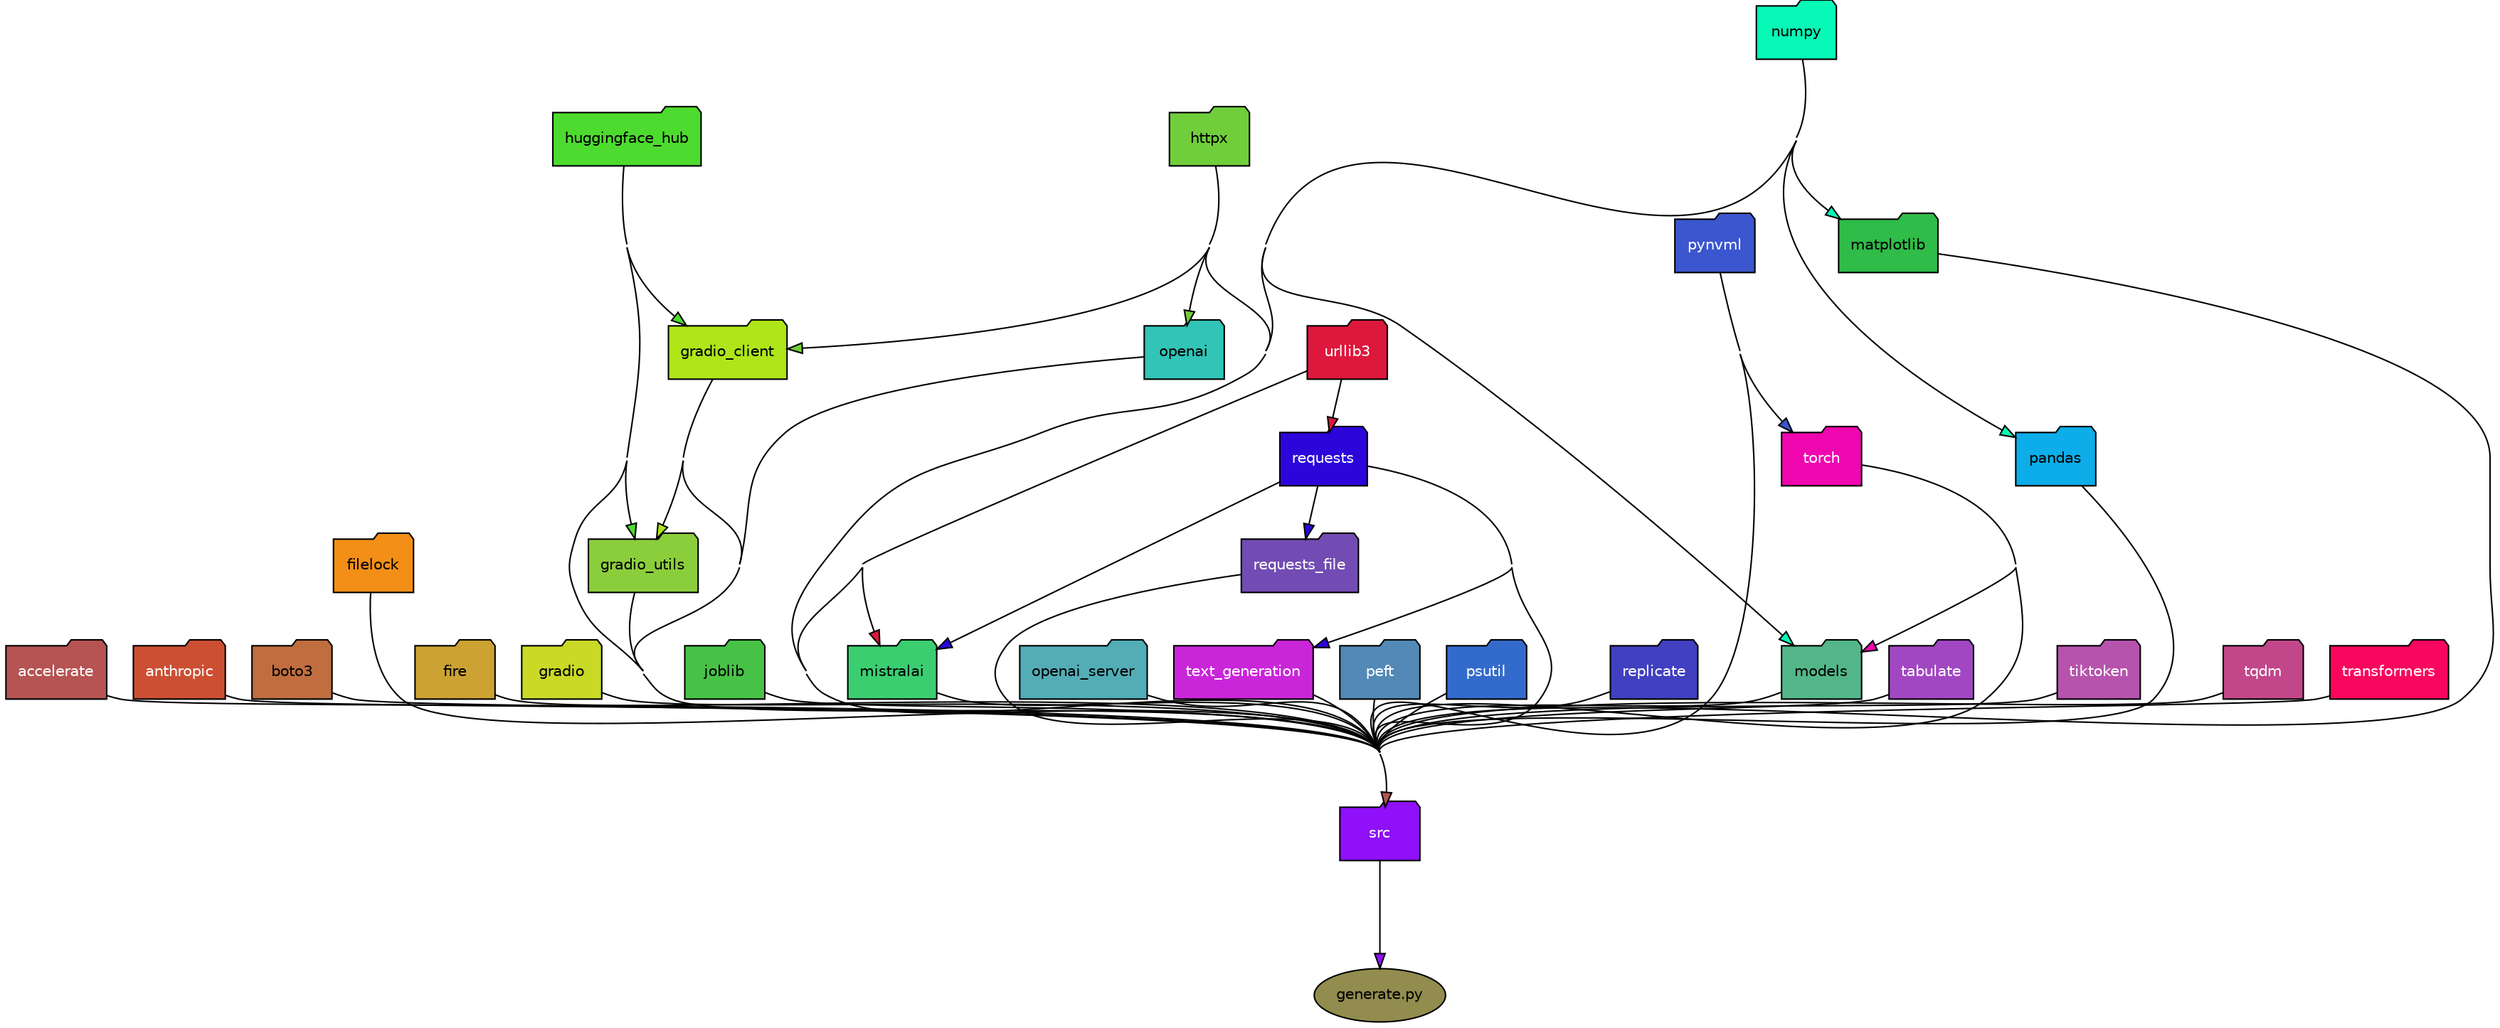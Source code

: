 
digraph G {
    concentrate = true;

    rankdir = TB;
    node [style=filled,fillcolor="#ffffff",fontcolor="#000000",fontname=Helvetica,fontsize=10];

    generate_py [fillcolor="#928c4e",label="generate.py"];
    accelerate [fillcolor="#b65353",fontcolor="#ffffff",shape="folder"];
    anthropic [fillcolor="#cc4f33",fontcolor="#ffffff",shape="folder"];
    boto3 [fillcolor="#c06e40",shape="folder"];
    filelock [fillcolor="#f38f16",shape="folder"];
    fire [fillcolor="#cca233",shape="folder"];
    gradio [fillcolor="#c9d926",shape="folder"];
    gradio_client [fillcolor="#aee619",shape="folder"];
    gradio_utils [fillcolor="#8bce3b",shape="folder"];
    httpx [fillcolor="#71ce3b",shape="folder"];
    huggingface_hub [fillcolor="#4edb2f",shape="folder"];
    joblib [fillcolor="#47c247",shape="folder"];
    matplotlib [fillcolor="#2fbc48",shape="folder"];
    mistralai [fillcolor="#3bce71",shape="folder"];
    models [fillcolor="#53b689",shape="folder"];
    numpy [fillcolor="#06f9b7",shape="folder"];
    openai [fillcolor="#31c4b7",shape="folder"];
    openai_server [fillcolor="#53adb6",shape="folder"];
    pandas [fillcolor="#0cade9",shape="folder"];
    peft [fillcolor="#5389b6",fontcolor="#ffffff",shape="folder"];
    psutil [fillcolor="#336bcc",fontcolor="#ffffff",shape="folder"];
    pynvml [fillcolor="#3b56ce",fontcolor="#ffffff",shape="folder"];
    replicate [fillcolor="#4040c0",fontcolor="#ffffff",shape="folder"];
    requests [fillcolor="#2c05db",fontcolor="#ffffff",shape="folder"];
    requests_file [fillcolor="#724cb3",fontcolor="#ffffff",shape="folder"];
    src [fillcolor="#8f10f9",fontcolor="#ffffff",shape="folder"];
    tabulate [fillcolor="#a147c2",fontcolor="#ffffff",shape="folder"];
    text_generation [fillcolor="#c926d9",fontcolor="#ffffff",shape="folder"];
    tiktoken [fillcolor="#b653ad",fontcolor="#ffffff",shape="folder"];
    torch [fillcolor="#ef06af",fontcolor="#ffffff",shape="folder"];
    tqdm [fillcolor="#c2478a",fontcolor="#ffffff",shape="folder"];
    transformers [fillcolor="#f9065e",fontcolor="#ffffff",shape="folder"];
    urllib3 [fillcolor="#dd183c",fontcolor="#ffffff",shape="folder"];
    accelerate -> src [fillcolor="#b65353",minlen="2"];
    anthropic -> src [fillcolor="#cc4f33",minlen="2"];
    boto3 -> src [fillcolor="#c06e40",minlen="2"];
    filelock -> src [fillcolor="#f38f16",minlen="3"];
    fire -> src [fillcolor="#cca233",minlen="2"];
    gradio -> src [fillcolor="#c9d926",minlen="2"];
    gradio_client -> gradio_utils [fillcolor="#aee619",minlen="2"];
    gradio_client -> src [fillcolor="#aee619",minlen="2"];
    gradio_utils -> src [fillcolor="#8bce3b",minlen="3"];
    httpx -> gradio_client [fillcolor="#71ce3b",minlen="2"];
    httpx -> openai [fillcolor="#71ce3b"];
    httpx -> src [fillcolor="#71ce3b",minlen="2"];
    huggingface_hub -> gradio_client [fillcolor="#4edb2f",minlen="2"];
    huggingface_hub -> gradio_utils [fillcolor="#4edb2f",minlen="2"];
    huggingface_hub -> src [fillcolor="#4edb2f",minlen="2"];
    joblib -> src [fillcolor="#47c247",minlen="2"];
    matplotlib -> src [fillcolor="#2fbc48",minlen="2"];
    mistralai -> src [fillcolor="#3bce71",minlen="2"];
    models -> src [fillcolor="#53b689",minlen="2"];
    numpy -> matplotlib [fillcolor="#06f9b7",minlen="2"];
    numpy -> models [fillcolor="#06f9b7",minlen="2"];
    numpy -> pandas [fillcolor="#06f9b7",minlen="4"];
    numpy -> src [fillcolor="#06f9b7",minlen="3"];
    openai -> src [fillcolor="#31c4b7",minlen="2"];
    openai_server -> src [fillcolor="#53adb6",minlen="2"];
    pandas -> src [fillcolor="#0cade9",minlen="4"];
    peft -> src [fillcolor="#5389b6",minlen="2"];
    psutil -> src [fillcolor="#336bcc",minlen="2"];
    pynvml -> src [fillcolor="#3b56ce",minlen="2"];
    pynvml -> torch [fillcolor="#3b56ce",minlen="2"];
    replicate -> src [fillcolor="#4040c0",minlen="2"];
    requests -> mistralai [fillcolor="#2c05db",minlen="2"];
    requests -> requests_file [fillcolor="#2c05db"];
    requests -> src [fillcolor="#2c05db",minlen="2"];
    requests -> text_generation [fillcolor="#2c05db",minlen="2"];
    requests_file -> src [fillcolor="#724cb3",minlen="2"];
    src -> generate_py [fillcolor="#8f10f9",minlen="2"];
    tabulate -> src [fillcolor="#a147c2",minlen="2"];
    text_generation -> src [fillcolor="#c926d9",minlen="2"];
    tiktoken -> src [fillcolor="#b653ad",minlen="2"];
    torch -> models [fillcolor="#ef06af",minlen="2"];
    torch -> src [fillcolor="#ef06af",minlen="2"];
    tqdm -> src [fillcolor="#c2478a",minlen="2"];
    transformers -> src [fillcolor="#f9065e",minlen="2"];
    urllib3 -> mistralai [fillcolor="#dd183c",minlen="2"];
    urllib3 -> requests [fillcolor="#dd183c"];
    urllib3 -> src [fillcolor="#dd183c",minlen="2"];
}
